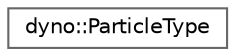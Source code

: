 digraph "Graphical Class Hierarchy"
{
 // LATEX_PDF_SIZE
  bgcolor="transparent";
  edge [fontname=Helvetica,fontsize=10,labelfontname=Helvetica,labelfontsize=10];
  node [fontname=Helvetica,fontsize=10,shape=box,height=0.2,width=0.4];
  rankdir="LR";
  Node0 [id="Node000000",label="dyno::ParticleType",height=0.2,width=0.4,color="grey40", fillcolor="white", style="filled",URL="$classdyno_1_1_particle_type.html",tooltip="2 types of particle: Real particle (with pressure feild, advection.); virtual particle (with velocity..."];
}
